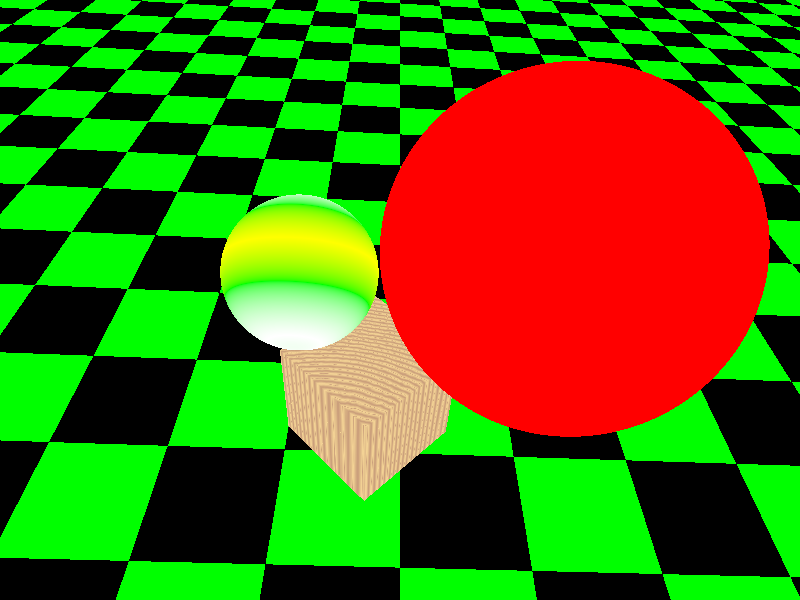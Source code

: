  #include "colors.inc"
#include "woods.inc"

  background { color Black }
   
  camera {
    location <.75, 1, 4.5>
    look_at  <1, 6, 0>
    up <0,0,1>
    right <1.33,0,0>
  }   
   
  plane{
        <0,0,1>, 0
        pigment{
                checker color Black color Green
        }
//        normal { bumps 1 scale 1}
}                
  

  sphere {
    <.25, 4,2>, .5
    texture {
      pigment { 
                wood
                color_map{
                        [0.0 color White]
                        [0.5 color Green]
                        [1.0 color Yellow]
                }
                rotate y*-90        
       }
    }
    finish { phong 1}
  }    
  sphere {
    <1.5, 3, 3>, .75
    texture {
      pigment { color Red }
    }
    normal {bumps 1 scale .5 }
    finish { phong 1 }        
  }
  box {
        <-3,3,0>,
        <-2,4,1>
        texture {
                T_Wood23 
                rotate z*-20
        }
        normal { bumps 1 scale .1}
        rotate z*-45
}                
  
light_source{ 
        <.5,1.5,5> color White
//        area_light y/5, z/5, 25, 25
        fade_distance 10
        fade_power 1
}
light_source{
        <0,3,1> color White
        fade_distance 3
        fade_power 3
}        
        
 